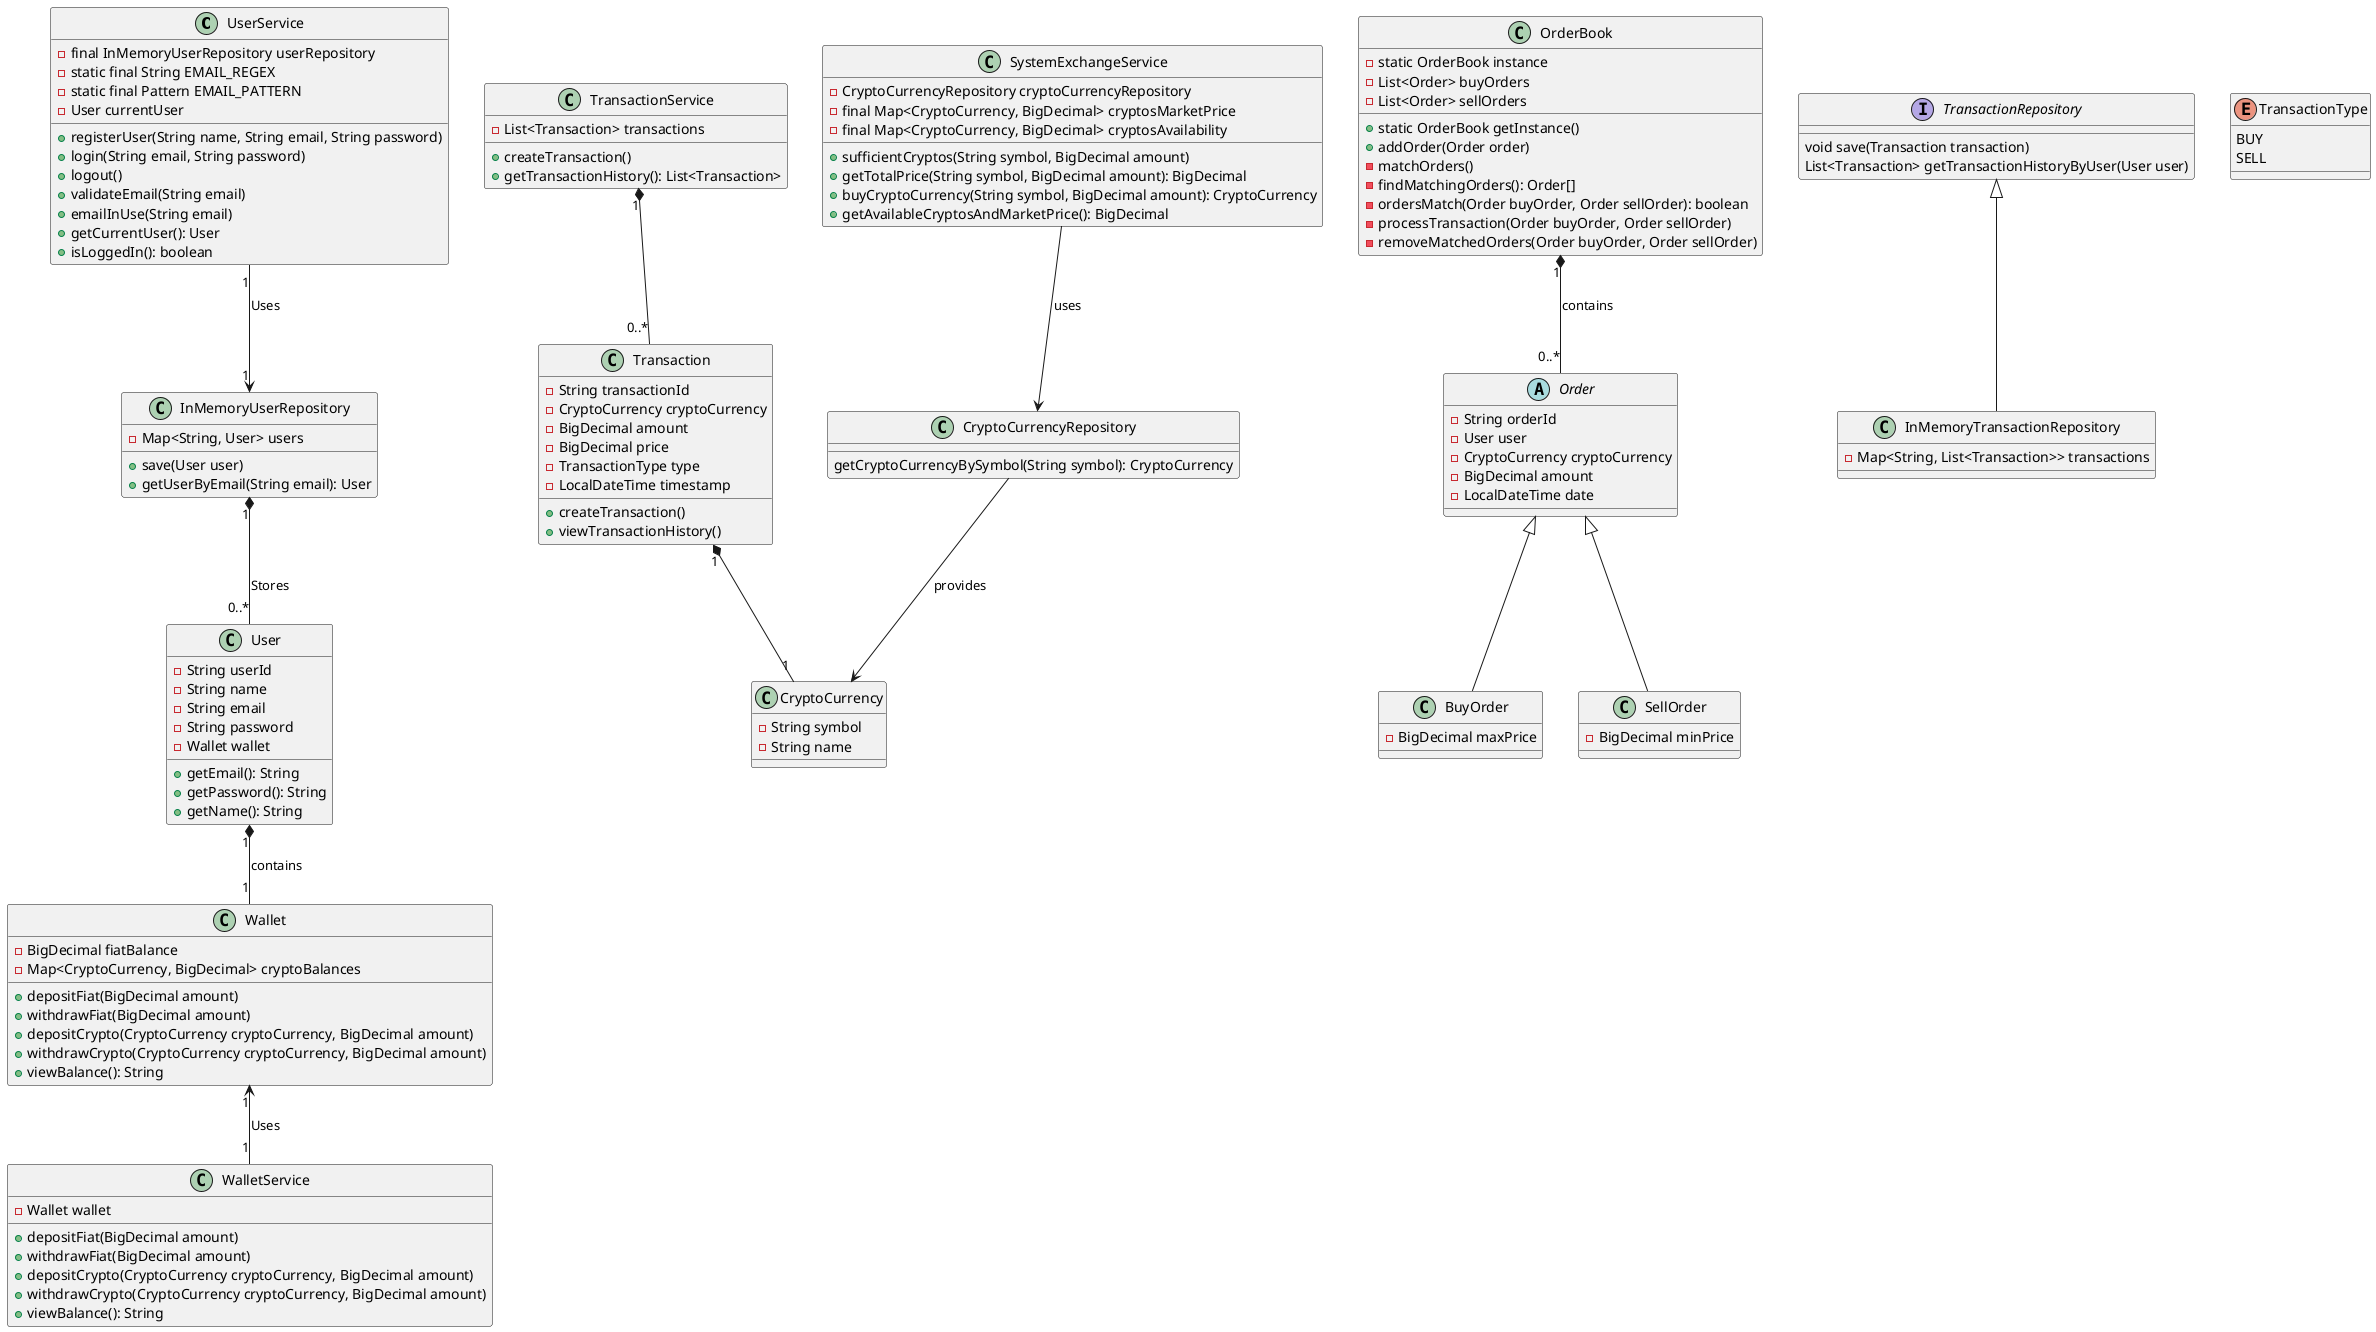 @startuml

class UserService{
-final InMemoryUserRepository userRepository
-static final String EMAIL_REGEX
-static final Pattern EMAIL_PATTERN
-User currentUser
+registerUser(String name, String email, String password)
+login(String email, String password)
+logout()
+validateEmail(String email)
+emailInUse(String email)
+getCurrentUser(): User
+isLoggedIn(): boolean
}

class InMemoryUserRepository {
  -Map<String, User> users
  +save(User user)
  +getUserByEmail(String email): User
}

class User {
-String userId
-String name
-String email
-String password
-Wallet wallet
+getEmail(): String
+getPassword(): String
+getName(): String
}

class WalletService{
-Wallet wallet
+depositFiat(BigDecimal amount)
+withdrawFiat(BigDecimal amount)
+depositCrypto(CryptoCurrency cryptoCurrency, BigDecimal amount)
+withdrawCrypto(CryptoCurrency cryptoCurrency, BigDecimal amount)
+viewBalance(): String
}

class Wallet {
-BigDecimal fiatBalance
-Map<CryptoCurrency, BigDecimal> cryptoBalances
+depositFiat(BigDecimal amount)
+withdrawFiat(BigDecimal amount)
+depositCrypto(CryptoCurrency cryptoCurrency, BigDecimal amount)
+withdrawCrypto(CryptoCurrency cryptoCurrency, BigDecimal amount)
+viewBalance(): String
}

class CryptoCurrencyRepository{
getCryptoCurrencyBySymbol(String symbol): CryptoCurrency
}

class SystemExchangeService{
-CryptoCurrencyRepository cryptoCurrencyRepository
-final Map<CryptoCurrency, BigDecimal> cryptosMarketPrice
-final Map<CryptoCurrency, BigDecimal> cryptosAvailability
+sufficientCryptos(String symbol, BigDecimal amount)
+getTotalPrice(String symbol, BigDecimal amount): BigDecimal
+buyCryptoCurrency(String symbol, BigDecimal amount): CryptoCurrency
+getAvailableCryptosAndMarketPrice(): BigDecimal
}

abstract class Order {
-String orderId
-User user
-CryptoCurrency cryptoCurrency
-BigDecimal amount
-LocalDateTime date
}

class BuyOrder {
-BigDecimal maxPrice
}

class SellOrder{
-BigDecimal minPrice
}

class OrderBook{
-static OrderBook instance
-List<Order> buyOrders
-List<Order> sellOrders
+static OrderBook getInstance()
+addOrder(Order order)
-matchOrders()
-findMatchingOrders(): Order[]
-ordersMatch(Order buyOrder, Order sellOrder): boolean
-processTransaction(Order buyOrder, Order sellOrder)
-removeMatchedOrders(Order buyOrder, Order sellOrder)
}


interface TransactionRepository {
void save(Transaction transaction)
List<Transaction> getTransactionHistoryByUser(User user)
}

class InMemoryTransactionRepository {
  -Map<String, List<Transaction>> transactions
}

class Transaction {
-String transactionId
-CryptoCurrency cryptoCurrency
-BigDecimal amount
-BigDecimal price
-TransactionType type
-LocalDateTime timestamp
+createTransaction()
+viewTransactionHistory()
}

class TransactionService {
  -List<Transaction> transactions
  +createTransaction()
  +getTransactionHistory(): List<Transaction>
}


class CryptoCurrency {
-String symbol
-String name
}

enum TransactionType {
BUY
SELL
}

UserService "1" --> "1" InMemoryUserRepository : Uses
InMemoryUserRepository "1" *-- "0..*" User : Stores
User "1" *-- "1" Wallet : contains
Wallet "1" <-- "1" WalletService : Uses
CryptoCurrencyRepository --> CryptoCurrency : provides
SystemExchangeService --> CryptoCurrencyRepository : uses
Order <|-- BuyOrder
Order <|-- SellOrder
OrderBook "1" *-- "0..*" Order : contains

TransactionRepository <|-- InMemoryTransactionRepository

TransactionService "1" *-- "0..*" Transaction
Transaction "1" *-- "1" CryptoCurrency


@enduml